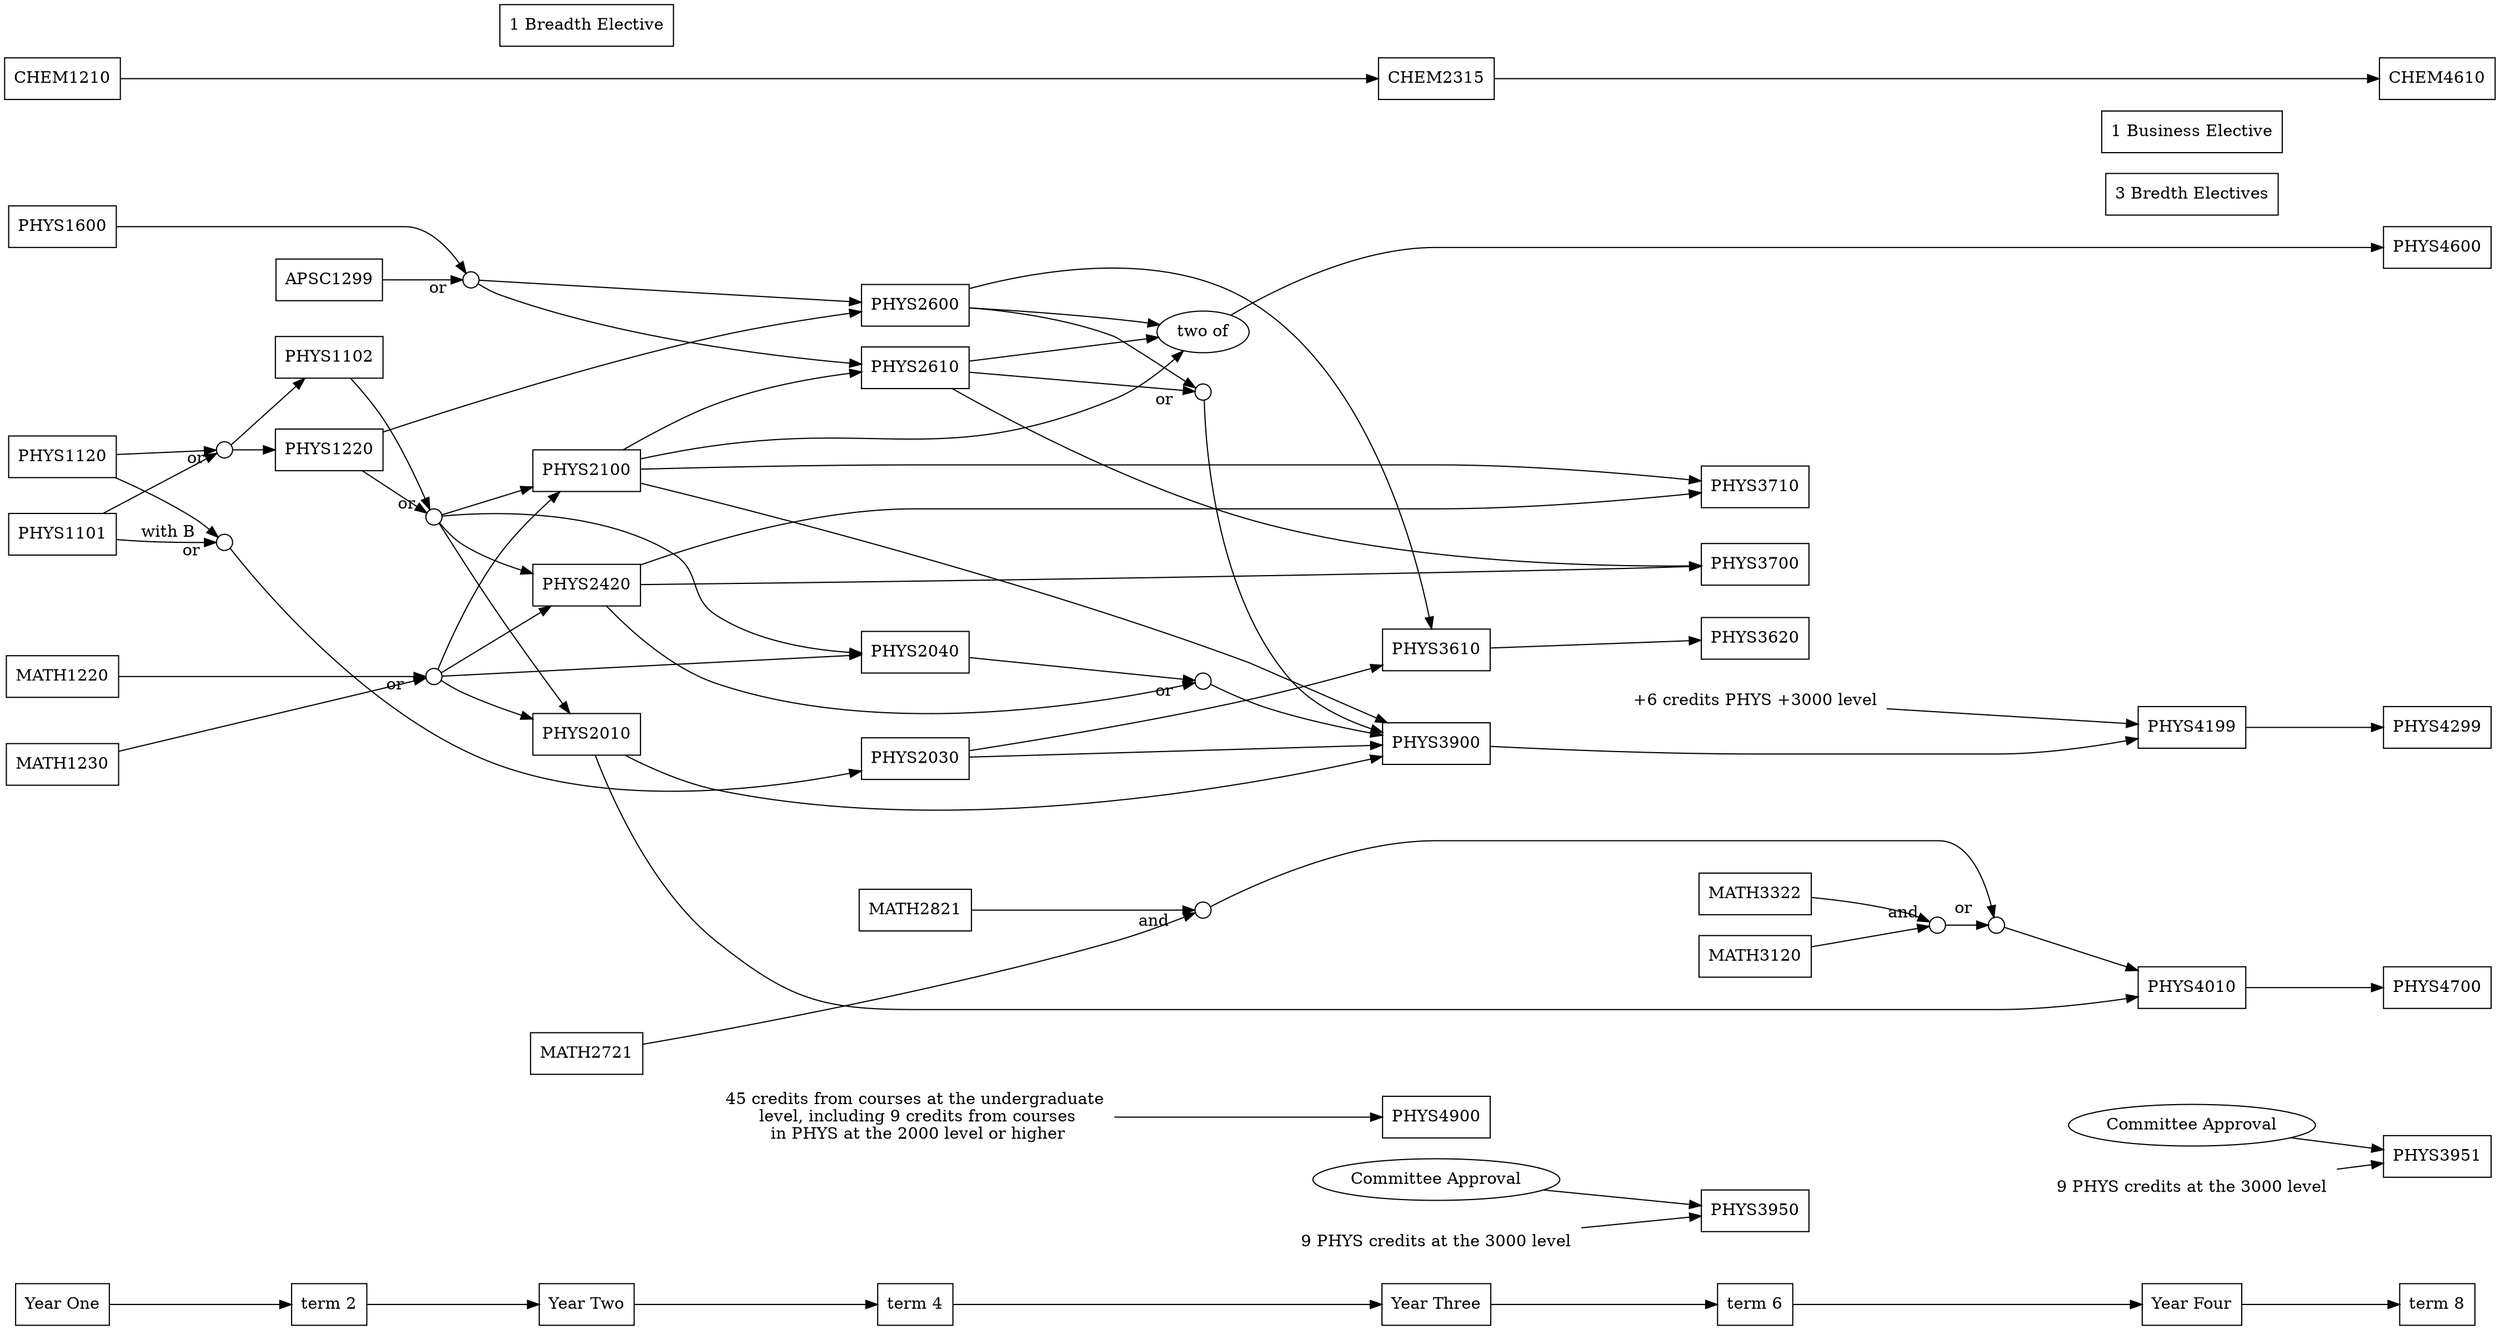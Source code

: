 digraph PMT {
	edge [lblstyle="sloped"];
	rankdir=LR;
    overlap=false;
	node[shape=rect ];

// semester markers
    yearone [label="Year One"];
    y1t2 [label="term 2"];
    yeartwo [label="Year Two"];
    y2t2 [label="term 4"];
    yearthree [label="Year Three"];
    y3t2 [label="term 6"];
    yearfour [label="Year Four"];
    y4t2 [label="term 8"];
    
// Course nodes and alternative "ch" nodes
    PHYS3950;
    phys1appr [label="Committee Approval", shape=oval];
    phys1c9 [label="9 PHYS credits at the 3000 level", shape= none];
    PHYS3951;
    phys2appr [label="Committee Approval", shape=oval];
    phys2c9 [label="9 PHYS credits at the 3000 level", shape= none];
    PHYS4900;
    p4900 [label=<45 credits from courses at the undergraduate<br /> level, including 9 credits from courses<br /> in PHYS at the 2000 level or higher>, shape=none];
    PHYS4700;
    breadthE [label="3 Bredth Electives"];
    businessE [label="1 Business Elective"];
    PHYS4600;
    PHYS4299;
    PHYS4199;
    PHYS4010; 
    ch4600 [label="two of", shape=oval ]; // Must have two of three 
    
    CHEM4610;
    CHEM2315;
    CHEM1210;
    
    PHYS3900;
    ch3900 [label="+6 credits PHYS +3000 level", shape=none ];
    or1c3900 [label="", shape=circle, height=0.2]; //or
    or2c3900 [label="", shape=circle, height=0.2]; //or
    PHYS3610;
    PHYS3620;
    
    PHYS2010;
    PHYS2030;
    ch2030 [label="", shape=circle, height=0.2]; //or
    PHYS2040;
    PHYS2420;
    PHYS2100;
    ch2100 [ label="", shape=circle, height=0.2]; //or
    breadthE2nd [label="1 Breadth Elective"];
    PHYS2600;
    PHYS2610;
    PHYS3710;
    PHYS3700;
    
    PHYS1220;
    PHYS1120;
    PHYS1101;
    PHYS1102;
    ch1220 [label="", shape=circle, height=0.2]; //or
    PHYS1600;
    APSC1299;
    ch1299 [label="", shape=circle, height=0.2]; //or
    
    MATH1220;
    MATH1230;
    MATH2721;
    MATH2821;
    MATH3120;
    MATH3322;
    ch4010 [label="", shape=circle, height=0.2]; //or
    both4010 [label="", shape=circle, height=0.2]; //and
    oboth4010 [label="", shape=circle, height=0.2]; //and
    chm2100 [label="", shape=circle, height=0.2]; //or
    

    
// Dependencies -- edges
    yearone  -> y1t2 -> yeartwo -> y2t2 ->  yearthree -> y3t2  -> yearfour -> y4t2  ;
    PHYS2010 -> PHYS4010 -> PHYS4700   ;
    p4900 -> PHYS4900;
    phys1appr -> PHYS3950;
    phys1c9 -> PHYS3950;
    phys2appr -> PHYS3951;
    phys2c9 -> PHYS3951;
    CHEM1210 -> CHEM2315 -> CHEM4610  ;
    ch4010 -> PHYS4010  ;
    both4010 -> ch4010  [headlabel="or    "];
    MATH2721 -> both4010  [headlabel="and     "];
    MATH2821 -> both4010  ;
    MATH3120 -> oboth4010  ;
    MATH3322 -> oboth4010  [headlabel="and  "];
    oboth4010 -> ch4010  ;
    ch4600 -> PHYS4600  ;
    PHYS2100 -> ch4600  ;
    PHYS2100 -> PHYS3900  ;
    PHYS2600 -> PHYS3610  ;
    PHYS2030 -> PHYS3610  ;
    PHYS3610 -> PHYS3620  ;
    chm2100 -> PHYS2100  ;
    chm2100 -> PHYS2040  ;
    MATH1220 -> chm2100  [headlabel="or    "];
    MATH1230 -> chm2100   ;
    ch2100 -> PHYS2100  ;
    ch2100 -> PHYS2040  ;
    PHYS1102 -> ch2100 ;
    PHYS1220 -> ch2100 [headlabel="or  "]  ;
    PHYS2600 -> ch4600  ;
    PHYS1220 -> PHYS2600  ;
    PHYS1101 -> ch1220  ;
    PHYS1120 -> ch1220  [headlabel="or  "];
    ch1220 -> PHYS1102  ;
    ch1220 -> PHYS1220  ;
    PHYS1600 -> ch1299  ;
    APSC1299 -> ch1299  [headlabel="or   "] ;
    ch1299 -> PHYS2600  ;
    ch1299 -> PHYS2610  ;
    PHYS2100 -> PHYS2610  ;
    PHYS2610 -> ch4600  ;
    PHYS4199 -> PHYS4299  ;
    PHYS3900 -> PHYS4199  ;
    ch3900 -> PHYS4199  ;
    or1c3900 -> PHYS3900  ;
    or2c3900 -> PHYS3900  ;
    PHYS2010 -> PHYS3900  ;
    PHYS2030 -> PHYS3900  ;
    ch2030 -> PHYS2030  ;
    PHYS1120 -> ch2030 ;
    PHYS1101 -> ch2030 [label="with B", headlabel="or   "];
    
    PHYS2040 -> or2c3900  ;
    PHYS2420 -> or2c3900  [headlabel="or    "] ;
    ch2100 -> PHYS2420  ;
    chm2100 -> PHYS2420  ;
    ch2100 -> PHYS2010  ;
    chm2100 -> PHYS2010  ;
    // chm2100 -> PHYS1220   ; actually a Co-requisite
    PHYS2600 -> or1c3900  ;
    PHYS2610 -> or1c3900  [headlabel="or    "] ; 
    PHYS2100 -> PHYS3710  ;
    PHYS2420 -> PHYS3700  ;
    PHYS2610 -> PHYS3700  ;
    PHYS2420 -> PHYS3710  ;
    { rank=same; yearfour, PHYS4010, PHYS4199, breadthE, businessE };
    { rank=same; yeartwo, PHYS2010, PHYS2420, MATH2721, breadthE2nd };
    { rank=same; y2t2, PHYS2030, PHYS2040, MATH2821, p4900 };
    { rank=same; y4t2, PHYS4600, PHYS4299, CHEM4610, PHYS3951 };
    { rank=same; yearthree, PHYS3900, PHYS3610,  CHEM2315, PHYS4900 }; 
    { rank=same; y3t2, PHYS3710, PHYS3700, PHYS3620, MATH3120, MATH3322, PHYS3950, ch3900 };
    { rank=same; yeartwo, PHYS2100};
    { rank=same; y2t2, PHYS2600};
    { rank=same; y2t2, PHYS2610};
    { rank=same; yearone, PHYS1600, PHYS1101, PHYS1120, MATH1220, MATH1230};
    { rank=same; yearone, CHEM1210};
    { rank=same; y1t2, PHYS1220, APSC1299, PHYS1102 };
    
// dot -Tpng pmt.gv -o pmt.png
}
